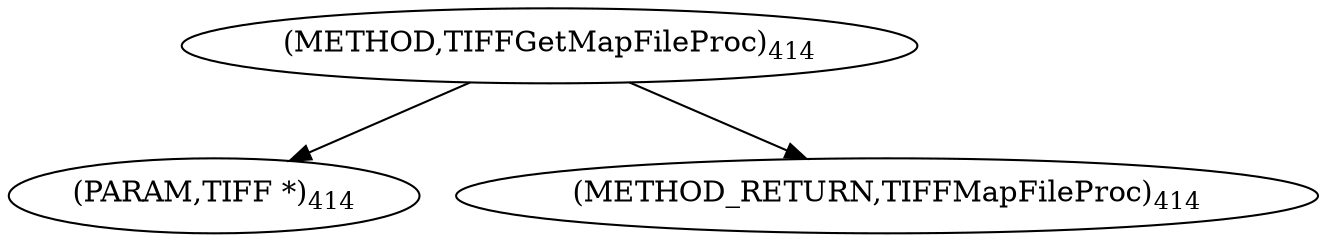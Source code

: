 digraph "TIFFGetMapFileProc" {  
"8719" [label = <(METHOD,TIFFGetMapFileProc)<SUB>414</SUB>> ]
"8720" [label = <(PARAM,TIFF *)<SUB>414</SUB>> ]
"8721" [label = <(METHOD_RETURN,TIFFMapFileProc)<SUB>414</SUB>> ]
  "8719" -> "8720" 
  "8719" -> "8721" 
}
